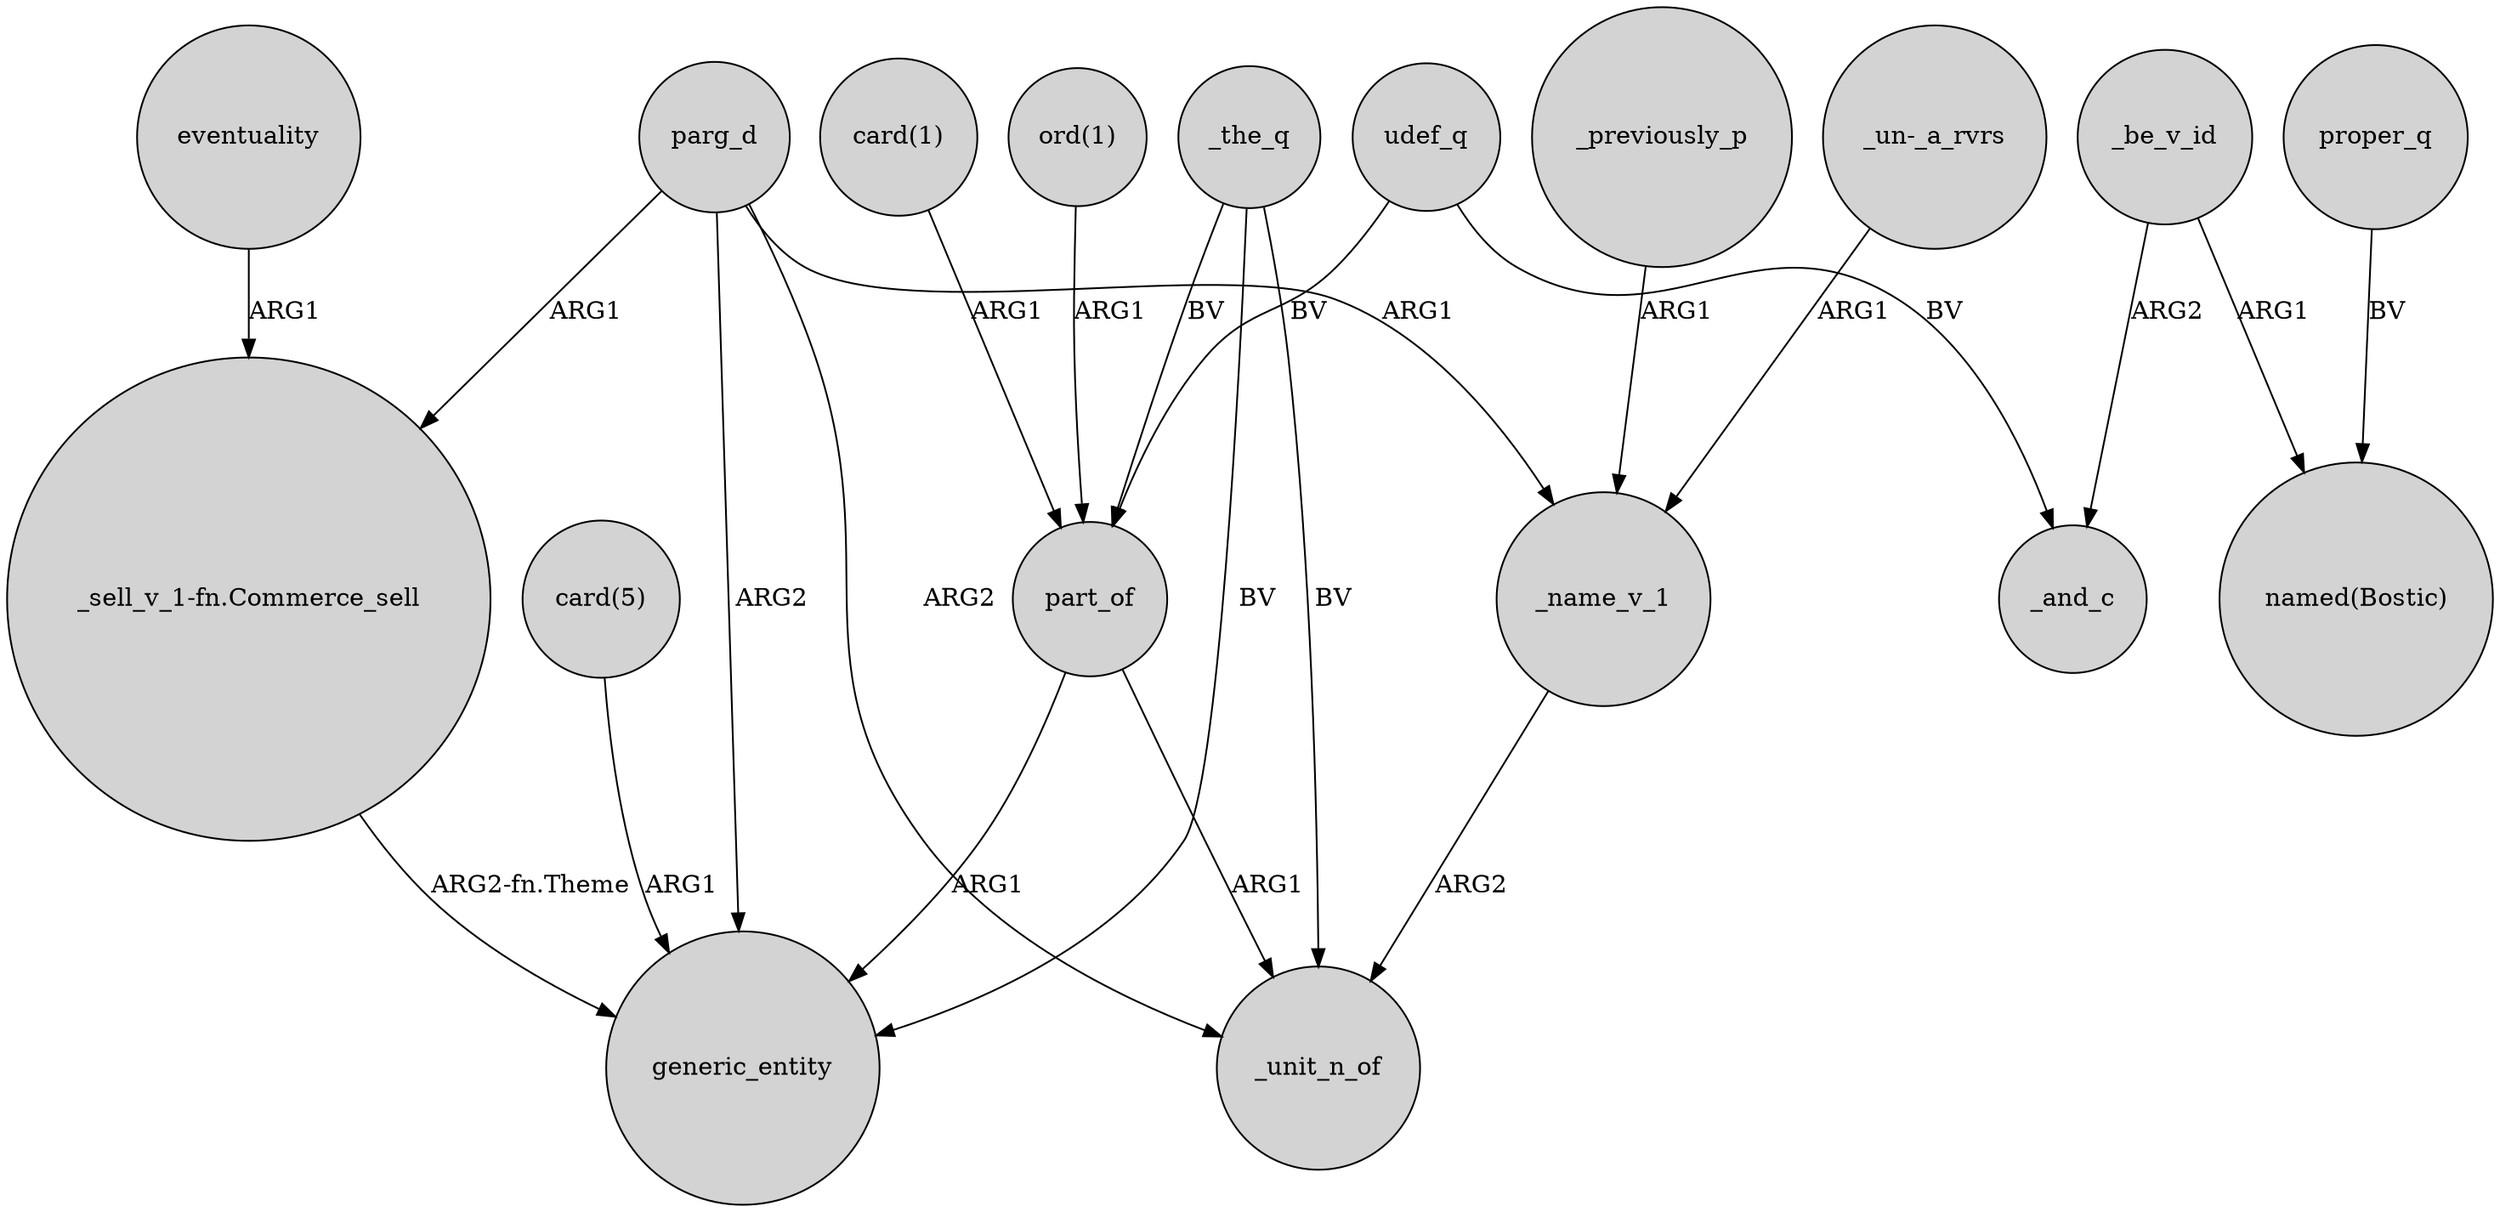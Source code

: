 digraph {
	node [shape=circle style=filled]
	_the_q -> generic_entity [label=BV]
	eventuality -> "_sell_v_1-fn.Commerce_sell" [label=ARG1]
	udef_q -> part_of [label=BV]
	parg_d -> _name_v_1 [label=ARG1]
	_previously_p -> _name_v_1 [label=ARG1]
	_be_v_id -> "named(Bostic)" [label=ARG1]
	parg_d -> generic_entity [label=ARG2]
	parg_d -> "_sell_v_1-fn.Commerce_sell" [label=ARG1]
	parg_d -> _unit_n_of [label=ARG2]
	proper_q -> "named(Bostic)" [label=BV]
	_be_v_id -> _and_c [label=ARG2]
	part_of -> generic_entity [label=ARG1]
	"_sell_v_1-fn.Commerce_sell" -> generic_entity [label="ARG2-fn.Theme"]
	"card(5)" -> generic_entity [label=ARG1]
	part_of -> _unit_n_of [label=ARG1]
	_the_q -> part_of [label=BV]
	"card(1)" -> part_of [label=ARG1]
	"_un-_a_rvrs" -> _name_v_1 [label=ARG1]
	_name_v_1 -> _unit_n_of [label=ARG2]
	udef_q -> _and_c [label=BV]
	_the_q -> _unit_n_of [label=BV]
	"ord(1)" -> part_of [label=ARG1]
}
